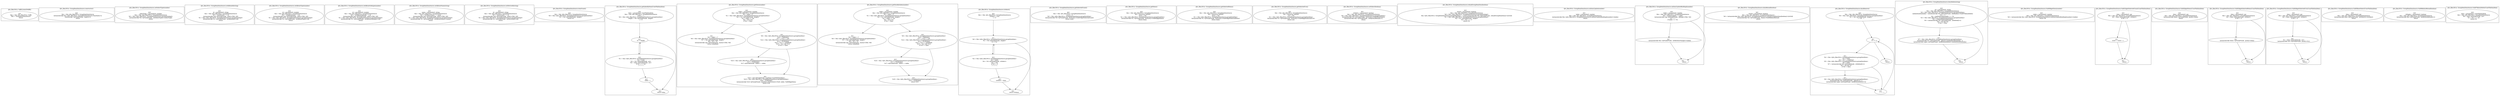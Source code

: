 digraph "39.ts" {
subgraph "cluster_@ts_files/39.ts: %dflt.[static]%dflt()" {
  label="@ts_files/39.ts: %dflt.[static]%dflt()";
  Node33280 [label="id:0
      this = this: @ts_files/39.ts: %dflt
      TAG = 'GroupItemDataSource'
      return"];
}
subgraph "cluster_@ts_files/39.ts: GroupItemDataSource.constructor()" {
  label="@ts_files/39.ts: GroupItemDataSource.constructor()";
  Node47190 [label="id:0
      this = this: @ts_files/39.ts: GroupItemDataSource
      instanceinvoke this.<@ts_files/39.ts: GroupItemDataSource.%instInit()>()
      staticinvoke <@%unk/%unk: .super()>()
      return"];
}
subgraph "cluster_@ts_files/39.ts: GroupItemDataSource.setSelectType(number)" {
  label="@ts_files/39.ts: GroupItemDataSource.setSelectType(number)";
  Node55040 [label="id:0
      selectType = parameter0: number
      this = this: @ts_files/39.ts: GroupItemDataSource
      %0 = this.<@ts_files/39.ts: GroupItemDataSource.groupDataImpl>
      instanceinvoke %0.<@%unk/%unk: .setSelectType()>(selectType)
      return"];
}
subgraph "cluster_@ts_files/39.ts: GroupItemDataSource.setAlbumId(string)" {
  label="@ts_files/39.ts: GroupItemDataSource.setAlbumId(string)";
  Node51620 [label="id:0
      id = parameter0: string
      this = this: @ts_files/39.ts: GroupItemDataSource
      %0 = 'setAlbumId: ' + id
      instanceinvoke Log.<@%unk/%unk: .info()>(TAG, %0)
      %1 = this.<@ts_files/39.ts: GroupItemDataSource.groupDataImpl>
      instanceinvoke %1.<@%unk/%unk: .setAlbumId()>(id)
      return"];
}
subgraph "cluster_@ts_files/39.ts: GroupItemDataSource.setAlbumType(number)" {
  label="@ts_files/39.ts: GroupItemDataSource.setAlbumType(number)";
  Node53930 [label="id:0
      id = parameter0: number
      this = this: @ts_files/39.ts: GroupItemDataSource
      %0 = 'setAlbumType: ' + id
      instanceinvoke Log.<@%unk/%unk: .info()>(TAG, %0)
      %1 = this.<@ts_files/39.ts: GroupItemDataSource.groupDataImpl>
      instanceinvoke %1.<@%unk/%unk: .setAlbumType()>(id)
      return"];
}
subgraph "cluster_@ts_files/39.ts: GroupItemDataSource.setAlbumSubtype(number)" {
  label="@ts_files/39.ts: GroupItemDataSource.setAlbumSubtype(number)";
  Node57230 [label="id:0
      id = parameter0: number
      this = this: @ts_files/39.ts: GroupItemDataSource
      %0 = 'setAlbumSubtype: ' + id
      instanceinvoke Log.<@%unk/%unk: .info()>(TAG, %0)
      %1 = this.<@ts_files/39.ts: GroupItemDataSource.groupDataImpl>
      instanceinvoke %1.<@%unk/%unk: .setAlbumSubtype()>(id)
      return"];
}
subgraph "cluster_@ts_files/39.ts: GroupItemDataSource.setAlbumName(string)" {
  label="@ts_files/39.ts: GroupItemDataSource.setAlbumName(string)";
  Node53740 [label="id:0
      name = parameter0: string
      this = this: @ts_files/39.ts: GroupItemDataSource
      %0 = 'setAlbumName: ' + name
      instanceinvoke Log.<@%unk/%unk: .info()>(TAG, %0)
      %1 = this.<@ts_files/39.ts: GroupItemDataSource.groupDataImpl>
      instanceinvoke %1.<@%unk/%unk: .setAlbumName()>(name)
      return"];
}
subgraph "cluster_@ts_files/39.ts: GroupItemDataSource.setDeviceId(string)" {
  label="@ts_files/39.ts: GroupItemDataSource.setDeviceId(string)";
  Node52570 [label="id:0
      id = parameter0: string
      this = this: @ts_files/39.ts: GroupItemDataSource
      %0 = 'setDeviceId: ' + id
      instanceinvoke Log.<@%unk/%unk: .info()>(TAG, %0)
      %1 = this.<@ts_files/39.ts: GroupItemDataSource.groupDataImpl>
      instanceinvoke %1.<@%unk/%unk: .setDeviceId()>(id)
      return"];
}
subgraph "cluster_@ts_files/39.ts: GroupItemDataSource.totalCount()" {
  label="@ts_files/39.ts: GroupItemDataSource.totalCount()";
  Node45660 [label="id:0
      this = this: @ts_files/39.ts: GroupItemDataSource
      %0 = this.<@ts_files/39.ts: GroupItemDataSource.groupDataItem>
      %1 = %0.<@%unk/%unk: .length>
      return %1"];
}
subgraph "cluster_@ts_files/39.ts: GroupItemDataSource.getIndexByItem(UserFileDataItem)" {
  label="@ts_files/39.ts: GroupItemDataSource.getIndexByItem(UserFileDataItem)";
  Node64830 [label="id:0
      item = parameter0: UserFileDataItem
      this = this: @ts_files/39.ts: GroupItemDataSource
      index = -1
      %0 = this.<@ts_files/39.ts: GroupItemDataSource.groupDataItem>
      length = %0.<@%unk/%unk: .length>
      i = 0"];
  Node64831 [label="id:1
      if i < length"];
  Node64832 [label="id:2
      %1 = this.<@ts_files/39.ts: GroupItemDataSource.groupDataItem>
      %2 = %1[i]
      %3 = %2.<@%unk/%unk: .uri>
      %4 = item.<@%unk/%unk: .uri>
      if %3 === %4
      i = i + 1"];
  Node64833 [label="id:3
      index = i"];
  Node64834 [label="id:4
      return index"];
  Node64830 -> Node64831;
  Node64831 -> Node64832;
  Node64831 -> Node64834;
  Node64832 -> Node64833;
  Node64832 -> Node64831;
  Node64833 -> Node64834;
}
subgraph "cluster_@ts_files/39.ts: GroupItemDataSource.getData(number)" {
  label="@ts_files/39.ts: GroupItemDataSource.getData(number)";
  Node48440 [label="id:0
      index = parameter0: number
      this = this: @ts_files/39.ts: GroupItemDataSource
      %0 = index < 0
      %1 = this.<@ts_files/39.ts: GroupItemDataSource.groupDataItem>
      %2 = %1.<@%unk/%unk: .length>
      %3 = index >= %2
      %4 = %0 || %3
      if %4 != false"];
  Node48441 [label="id:1
      %5 = index + '/'
      %6 = this.<@ts_files/39.ts: GroupItemDataSource.groupDataItem>
      %7 = %6.<@%unk/%unk: .length>
      %8 = %5 + %7
      instanceinvoke Log.<@%unk/%unk: .warn()>(TAG, %8)
      return undefined"];
  Node48442 [label="id:2
      %9 = this.<@ts_files/39.ts: GroupItemDataSource.groupDataItem>
      %10 = %9[index]
      %11 = %10 != null
      %12 = this.<@ts_files/39.ts: GroupItemDataSource.groupDataItem>
      %13 = %12[index]
      %14 = %13 != undefined
      %15 = %11 && %14
      if %15 != false"];
  Node48443 [label="id:3
      %16 = this.<@ts_files/39.ts: GroupItemDataSource.groupDataItem>
      %17 = %16[index]
      %17.<@%unk/%unk: .index> = index"];
  Node48444 [label="id:4
      %18 = new @%unk/%unk: LazyItem<UserFileDataItem>
      %19 = this.<@ts_files/39.ts: GroupItemDataSource.groupDataItem>
      %20 = %19[index]
      instanceinvoke %18.<@%unk/%unk: LazyItem.constructor()>(%20, index, %AM0$getData)
      return %18"];
  Node48440 -> Node48441;
  Node48440 -> Node48442;
  Node48442 -> Node48443;
  Node48442 -> Node48444;
  Node48443 -> Node48444;
}
subgraph "cluster_@ts_files/39.ts: GroupItemDataSource.getDataByIndex(number)" {
  label="@ts_files/39.ts: GroupItemDataSource.getDataByIndex(number)";
  Node55350 [label="id:0
      index = parameter0: number
      this = this: @ts_files/39.ts: GroupItemDataSource
      %0 = index < 0
      %1 = this.<@ts_files/39.ts: GroupItemDataSource.groupDataItem>
      %2 = %1.<@%unk/%unk: .length>
      %3 = index >= %2
      %4 = %0 || %3
      if %4 != false"];
  Node55351 [label="id:1
      %5 = index + '/'
      %6 = this.<@ts_files/39.ts: GroupItemDataSource.groupDataItem>
      %7 = %6.<@%unk/%unk: .length>
      %8 = %5 + %7
      instanceinvoke Log.<@%unk/%unk: .warn()>(TAG, %8)
      return undefined"];
  Node55352 [label="id:2
      %9 = this.<@ts_files/39.ts: GroupItemDataSource.groupDataItem>
      %10 = %9[index]
      %11 = %10 != null
      %12 = this.<@ts_files/39.ts: GroupItemDataSource.groupDataItem>
      %13 = %12[index]
      %14 = %13 != undefined
      %15 = %11 && %14
      if %15 != false"];
  Node55353 [label="id:3
      %16 = this.<@ts_files/39.ts: GroupItemDataSource.groupDataItem>
      %17 = %16[index]
      %17.<@%unk/%unk: .index> = index"];
  Node55354 [label="id:4
      %18 = this.<@ts_files/39.ts: GroupItemDataSource.groupDataItem>
      %19 = %18[index]
      return %19"];
  Node55350 -> Node55351;
  Node55350 -> Node55352;
  Node55352 -> Node55353;
  Node55352 -> Node55354;
  Node55353 -> Node55354;
}
subgraph "cluster_@ts_files/39.ts: GroupItemDataSource.isSelect()" {
  label="@ts_files/39.ts: GroupItemDataSource.isSelect()";
  Node43250 [label="id:0
      this = this: @ts_files/39.ts: GroupItemDataSource
      isSelect = true
      i = 0"];
  Node43251 [label="id:1
      %0 = this.<@ts_files/39.ts: GroupItemDataSource.groupDataItem>
      %1 = %0.<@%unk/%unk: .length>
      if i < %1"];
  Node43252 [label="id:2
      %2 = this.<@ts_files/39.ts: GroupItemDataSource.groupDataItem>
      %3 = %2[i]
      %4 = %3.<@%unk/%unk: .isSelect>
      %5 = !%4
      if %5 != 0
      i = i + 1"];
  Node43253 [label="id:3
      isSelect = false"];
  Node43254 [label="id:4
      return isSelect"];
  Node43250 -> Node43251;
  Node43251 -> Node43252;
  Node43251 -> Node43254;
  Node43252 -> Node43253;
  Node43252 -> Node43251;
  Node43253 -> Node43254;
}
subgraph "cluster_@ts_files/39.ts: GroupItemDataSource.getSelectedCount()" {
  label="@ts_files/39.ts: GroupItemDataSource.getSelectedCount()";
  Node51470 [label="id:0
      this = this: @ts_files/39.ts: GroupItemDataSource
      count = 0
      %0 = this.<@ts_files/39.ts: GroupItemDataSource.groupDataItem>
      instanceinvoke %0.<@%unk/%unk: .forEach()>(%AM1$getSelectedCount)
      return count"];
}
subgraph "cluster_@ts_files/39.ts: GroupItemDataSource.getItems()" {
  label="@ts_files/39.ts: GroupItemDataSource.getItems()";
  Node43310 [label="id:0
      this = this: @ts_files/39.ts: GroupItemDataSource
      %0 = newarray (any)[0]
      items = %0
      %1 = this.<@ts_files/39.ts: GroupItemDataSource.groupDataItem>
      instanceinvoke %1.<@%unk/%unk: .forEach()>(%AM2$getItems)
      return items"];
}
subgraph "cluster_@ts_files/39.ts: GroupItemDataSource.getSelectedItems()" {
  label="@ts_files/39.ts: GroupItemDataSource.getSelectedItems()";
  Node51400 [label="id:0
      this = this: @ts_files/39.ts: GroupItemDataSource
      %0 = newarray (any)[0]
      items = %0
      %1 = this.<@ts_files/39.ts: GroupItemDataSource.groupDataItem>
      instanceinvoke %1.<@%unk/%unk: .forEach()>(%AM3$getSelectedItems)
      return items"];
}
subgraph "cluster_@ts_files/39.ts: GroupItemDataSource.getSelectedUris()" {
  label="@ts_files/39.ts: GroupItemDataSource.getSelectedUris()";
  Node50450 [label="id:0
      this = this: @ts_files/39.ts: GroupItemDataSource
      %0 = newarray (any)[0]
      uris = %0
      %1 = this.<@ts_files/39.ts: GroupItemDataSource.groupDataItem>
      instanceinvoke %1.<@%unk/%unk: .forEach()>(%AM4$getSelectedUris)
      return uris"];
}
subgraph "cluster_@ts_files/39.ts: GroupItemDataSource.setSelect(boolean)" {
  label="@ts_files/39.ts: GroupItemDataSource.setSelect(boolean)";
  Node51730 [label="id:0
      isSelect = parameter0: boolean
      this = this: @ts_files/39.ts: GroupItemDataSource
      %0 = this.<@ts_files/39.ts: GroupItemDataSource.groupDataItem>
      instanceinvoke %0.<@%unk/%unk: .forEach()>(%AM5$setSelect)
      instanceinvoke this.<@%unk/%unk: .notifyDataReload()>()
      return"];
}
subgraph "cluster_@ts_files/39.ts: GroupItemDataSource.reloadGroupItemData(boolean)" {
  label="@ts_files/39.ts: GroupItemDataSource.reloadGroupItemData(boolean)";
  Node61660 [label="id:0
      isGrid = parameter0: boolean
      this = this: @ts_files/39.ts: GroupItemDataSource
      %0 = this.<@ts_files/39.ts: GroupItemDataSource.groupDataImpl>
      this.<@ts_files/39.ts: GroupItemDataSource.groupDataItem> = await instanceinvoke %0.<@%unk/%unk: .reloadGroupItemData()>(isGrid)
      %1 = this.<@ts_files/39.ts: GroupItemDataSource.groupDataItem>
      %2 = %1.<@%unk/%unk: .length>
      %3 = %2 === 0
      return %3"];
}
subgraph "cluster_@ts_files/39.ts: GroupItemDataSource.onDataUpdate(number)" {
  label="@ts_files/39.ts: GroupItemDataSource.onDataUpdate(number)";
  Node53560 [label="id:0
      index = parameter0: number
      this = this: @ts_files/39.ts: GroupItemDataSource
      instanceinvoke this.<@ts_files/39.ts: GroupItemDataSource.onDataUpdateBindImpl(number)>(index)
      return"];
}
subgraph "cluster_@ts_files/39.ts: GroupItemDataSource.onDataUpdateBindImpl(number)" {
  label="@ts_files/39.ts: GroupItemDataSource.onDataUpdateBindImpl(number)";
  Node61390 [label="id:0
      index = parameter0: number
      this = this: @ts_files/39.ts: GroupItemDataSource
      %0 = 'onDataUpdate ' + index
      instanceinvoke Log.<@%unk/%unk: .debug()>(TAG, %0)
      %1 = -1
      if index !== %1"];
  Node61391 [label="id:1
      instanceinvoke this.<@%unk/%unk: .notifyDataChange()>(index)"];
  Node61392 [label="id:2
      return"];
  Node61390 -> Node61391;
  Node61390 -> Node61392;
  Node61391 -> Node61392;
}
subgraph "cluster_@ts_files/39.ts: GroupItemDataSource.dataReload(boolean)" {
  label="@ts_files/39.ts: GroupItemDataSource.dataReload(boolean)";
  Node52420 [label="id:0
      isGrid = parameter0: boolean
      this = this: @ts_files/39.ts: GroupItemDataSource
      %0 = instanceinvoke this.<@ts_files/39.ts: GroupItemDataSource.reloadGroupItemData(boolean)>(isGrid)
      instanceinvoke %0.<@%unk/%unk: .then()>(%AM6$dataReload)
      return"];
}
subgraph "cluster_@ts_files/39.ts: GroupItemDataSource.dataRemove()" {
  label="@ts_files/39.ts: GroupItemDataSource.dataRemove()";
  Node45290 [label="id:0
      this = this: @ts_files/39.ts: GroupItemDataSource
      %0 = this.<@ts_files/39.ts: GroupItemDataSource.groupDataItem>
      %1 = %0.<@%unk/%unk: .length>
      i = %1 - 1"];
  Node45291 [label="id:1
      if i >= 0"];
  Node45292 [label="id:2
      %2 = this.<@ts_files/39.ts: GroupItemDataSource.groupDataItem>
      %3 = %2[i]
      %4 = %3 != undefined
      %5 = this.<@ts_files/39.ts: GroupItemDataSource.groupDataItem>
      %6 = %5[i]
      %7 = instanceinvoke %6.<@%unk/%unk: .isDeleted()>()
      %8 = %4 && %7
      if %8 != false"];
  Node45293 [label="id:3
      %9 = this.<@ts_files/39.ts: GroupItemDataSource.groupDataItem>
      instanceinvoke %9.<@%unk/%unk: .splice()>(i, 1)
      instanceinvoke super.<@%unk/%unk: .notifyDataDelete()>(i)"];
  Node45294 [label="id:4
      return"];
  Node45295 [label="id:5
      i = i - 1"];
  Node45290 -> Node45291;
  Node45291 -> Node45292;
  Node45291 -> Node45294;
  Node45292 -> Node45293;
  Node45292 -> Node45295;
  Node45293 -> Node45295;
  Node45295 -> Node45291;
}
subgraph "cluster_@ts_files/39.ts: GroupItemDataSource.dataDelete(string)" {
  label="@ts_files/39.ts: GroupItemDataSource.dataDelete(string)";
  Node51650 [label="id:0
      uri = parameter0: string
      this = this: @ts_files/39.ts: GroupItemDataSource
      %0 = this.<@ts_files/39.ts: GroupItemDataSource.groupDataItem>
      mediaDataItemIndex = instanceinvoke %0.<@%unk/%unk: .findIndex()>(%AM7$dataDelete)
      %1 = -1
      %2 = mediaDataItemIndex !== %1
      %3 = this.<@ts_files/39.ts: GroupItemDataSource.groupDataItem>
      %4 = %3[mediaDataItemIndex]
      %5 = instanceinvoke %4.<@%unk/%unk: .isDeleted()>()
      %6 = %2 && %5
      if %6 != false"];
  Node51651 [label="id:1
      %7 = this.<@ts_files/39.ts: GroupItemDataSource.groupDataItem>
      instanceinvoke %7.<@%unk/%unk: .splice()>(mediaDataItemIndex, 1)
      instanceinvoke super.<@%unk/%unk: .notifyDataDelete()>(mediaDataItemIndex)"];
  Node51652 [label="id:2
      return"];
  Node51650 -> Node51651;
  Node51650 -> Node51652;
  Node51651 -> Node51652;
}
subgraph "cluster_@ts_files/39.ts: GroupItemDataSource.%AM0$getData(number)" {
  label="@ts_files/39.ts: GroupItemDataSource.%AM0$getData(number)";
  Node51070 [label="id:0
      index = parameter0: number
      this = this: @ts_files/39.ts: GroupItemDataSource
      %0 = instanceinvoke this.<@ts_files/39.ts: GroupItemDataSource.onDataUpdateBindImpl(number)>(index)
      return %0"];
}
subgraph "cluster_@ts_files/39.ts: GroupItemDataSource.%AM1$getSelectedCount(UserFileDataItem)" {
  label="@ts_files/39.ts: GroupItemDataSource.%AM1$getSelectedCount(UserFileDataItem)";
  Node69870 [label="id:0
      item = parameter0: any
      this = this: @ts_files/39.ts: GroupItemDataSource
      %0 = item.<@%unk/%unk: .isSelect>
      if %0 != 0"];
  Node69871 [label="id:1
      count = count + 1"];
  Node69872 [label="id:2
      return"];
  Node69870 -> Node69871;
  Node69870 -> Node69872;
  Node69871 -> Node69872;
}
subgraph "cluster_@ts_files/39.ts: GroupItemDataSource.%AM2$getItems(UserFileDataItem)" {
  label="@ts_files/39.ts: GroupItemDataSource.%AM2$getItems(UserFileDataItem)";
  Node61720 [label="id:0
      item = parameter0: any
      this = this: @ts_files/39.ts: GroupItemDataSource
      instanceinvoke items.<@%unk/%unk: .push()>(item)
      return"];
}
subgraph "cluster_@ts_files/39.ts: GroupItemDataSource.%AM3$getSelectedItems(UserFileDataItem)" {
  label="@ts_files/39.ts: GroupItemDataSource.%AM3$getSelectedItems(UserFileDataItem)";
  Node69820 [label="id:0
      item = parameter0: any
      this = this: @ts_files/39.ts: GroupItemDataSource
      %0 = item.<@%unk/%unk: .isSelect>
      if %0 != 0"];
  Node69821 [label="id:1
      instanceinvoke items.<@%unk/%unk: .push()>(item)"];
  Node69822 [label="id:2
      return"];
  Node69820 -> Node69821;
  Node69820 -> Node69822;
  Node69821 -> Node69822;
}
subgraph "cluster_@ts_files/39.ts: GroupItemDataSource.%AM4$getSelectedUris(UserFileDataItem)" {
  label="@ts_files/39.ts: GroupItemDataSource.%AM4$getSelectedUris(UserFileDataItem)";
  Node68880 [label="id:0
      item = parameter0: any
      this = this: @ts_files/39.ts: GroupItemDataSource
      %0 = item.<@%unk/%unk: .isSelect>
      if %0 != 0"];
  Node68881 [label="id:1
      %1 = item.<@%unk/%unk: .uri>
      instanceinvoke uris.<@%unk/%unk: .push()>(%1)"];
  Node68882 [label="id:2
      return"];
  Node68880 -> Node68881;
  Node68880 -> Node68882;
  Node68881 -> Node68882;
}
subgraph "cluster_@ts_files/39.ts: GroupItemDataSource.%AM5$setSelect(UserFileDataItem)" {
  label="@ts_files/39.ts: GroupItemDataSource.%AM5$setSelect(UserFileDataItem)";
  Node62810 [label="id:0
      item = parameter0: any
      this = this: @ts_files/39.ts: GroupItemDataSource
      instanceinvoke item.<@%unk/%unk: .setSelect()>(isSelect)
      return"];
}
subgraph "cluster_@ts_files/39.ts: GroupItemDataSource.%AM6$dataReload(boolean)" {
  label="@ts_files/39.ts: GroupItemDataSource.%AM6$dataReload(boolean)";
  Node55110 [label="id:0
      isEmpty = parameter0: boolean
      this = this: @ts_files/39.ts: GroupItemDataSource
      instanceinvoke this.<@%unk/%unk: .notifyDataReload()>()
      return"];
}
subgraph "cluster_@ts_files/39.ts: GroupItemDataSource.%AM7$dataDelete(UserFileDataItem)" {
  label="@ts_files/39.ts: GroupItemDataSource.%AM7$dataDelete(UserFileDataItem)";
  Node63480 [label="id:0
      item = parameter0: UserFileDataItem
      this = this: @ts_files/39.ts: GroupItemDataSource
      %0 = item.<@%unk/%unk: .uri>
      %1 = %0 === uri
      return %1"];
}
}
